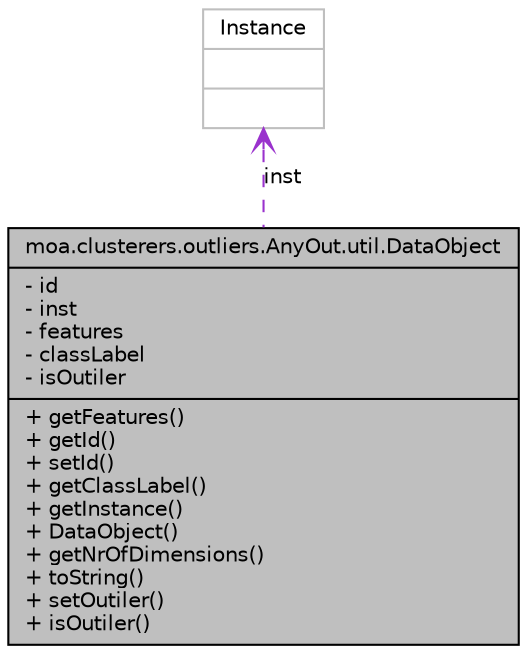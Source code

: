 digraph G
{
  edge [fontname="Helvetica",fontsize="10",labelfontname="Helvetica",labelfontsize="10"];
  node [fontname="Helvetica",fontsize="10",shape=record];
  Node1 [label="{moa.clusterers.outliers.AnyOut.util.DataObject\n|- id\l- inst\l- features\l- classLabel\l- isOutiler\l|+ getFeatures()\l+ getId()\l+ setId()\l+ getClassLabel()\l+ getInstance()\l+ DataObject()\l+ getNrOfDimensions()\l+ toString()\l+ setOutiler()\l+ isOutiler()\l}",height=0.2,width=0.4,color="black", fillcolor="grey75", style="filled" fontcolor="black"];
  Node2 -> Node1 [dir=back,color="darkorchid3",fontsize="10",style="dashed",label="inst",arrowtail="open",fontname="Helvetica"];
  Node2 [label="{Instance\n||}",height=0.2,width=0.4,color="grey75", fillcolor="white", style="filled"];
}
